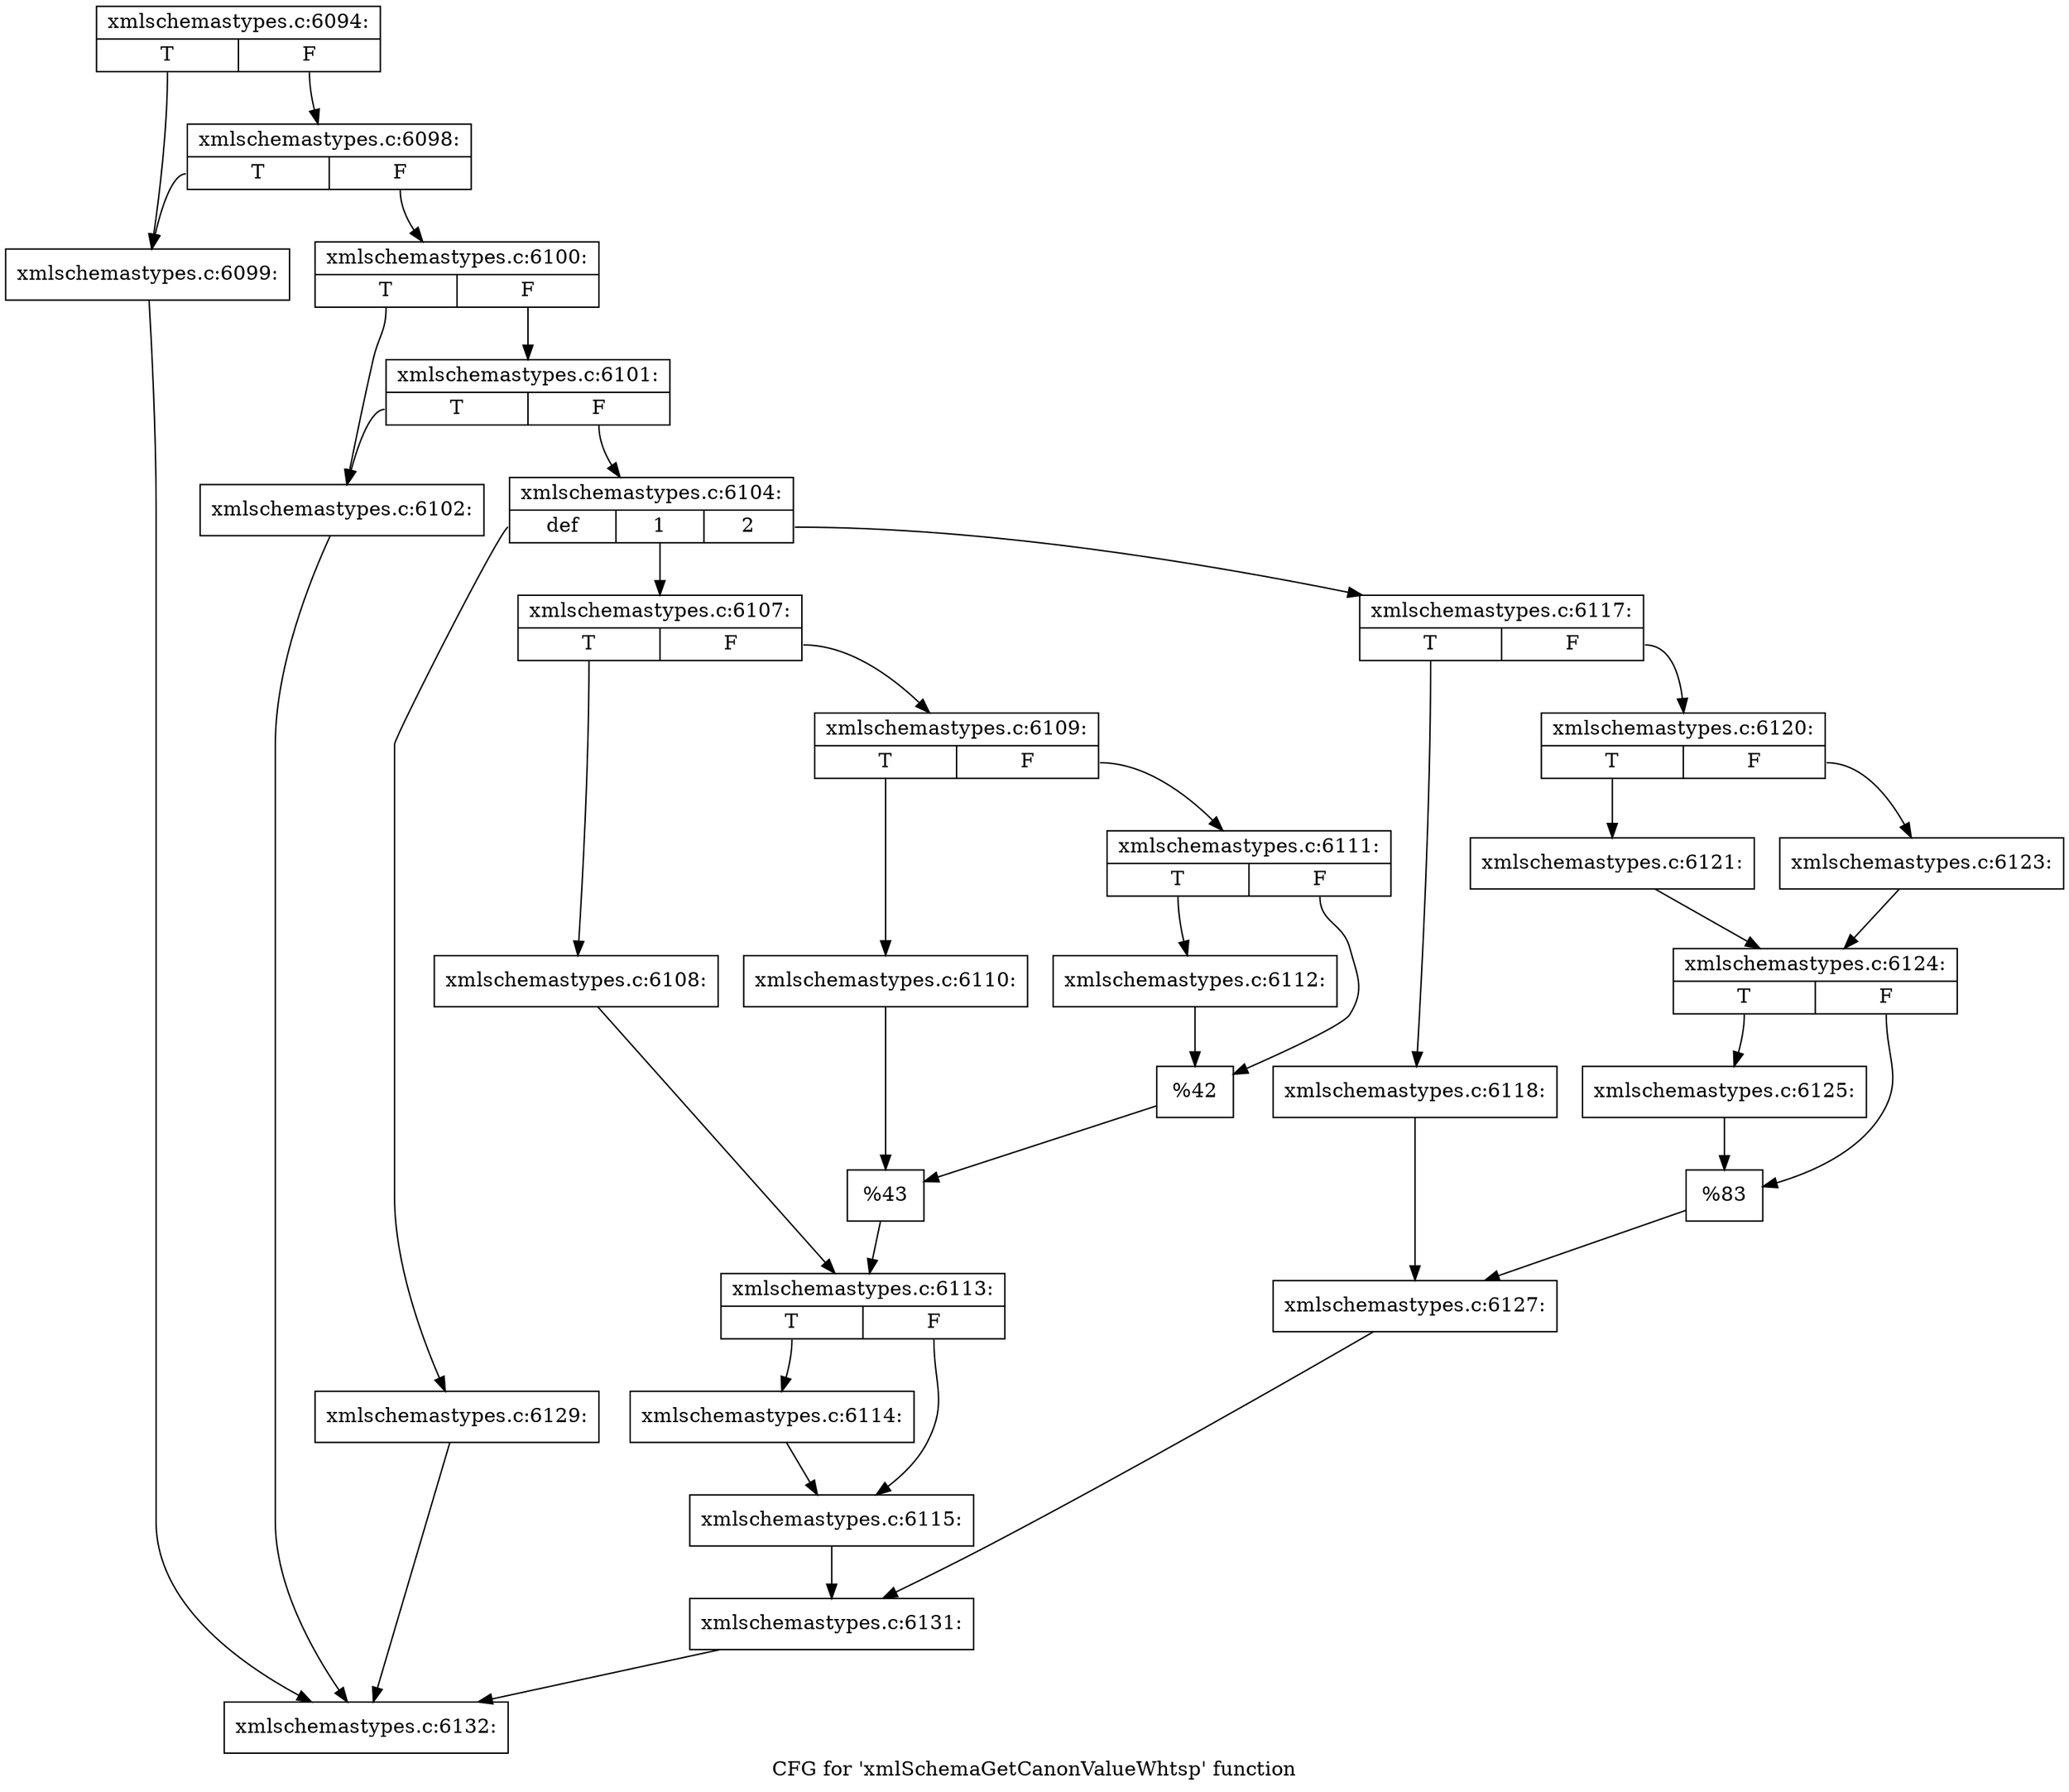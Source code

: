 digraph "CFG for 'xmlSchemaGetCanonValueWhtsp' function" {
	label="CFG for 'xmlSchemaGetCanonValueWhtsp' function";

	Node0x57ae170 [shape=record,label="{xmlschemastypes.c:6094:|{<s0>T|<s1>F}}"];
	Node0x57ae170:s0 -> Node0x57aedc0;
	Node0x57ae170:s1 -> Node0x57aee60;
	Node0x57aee60 [shape=record,label="{xmlschemastypes.c:6098:|{<s0>T|<s1>F}}"];
	Node0x57aee60:s0 -> Node0x57aedc0;
	Node0x57aee60:s1 -> Node0x57aee10;
	Node0x57aedc0 [shape=record,label="{xmlschemastypes.c:6099:}"];
	Node0x57aedc0 -> Node0x57ae3f0;
	Node0x57aee10 [shape=record,label="{xmlschemastypes.c:6100:|{<s0>T|<s1>F}}"];
	Node0x57aee10:s0 -> Node0x57af580;
	Node0x57aee10:s1 -> Node0x57af620;
	Node0x57af620 [shape=record,label="{xmlschemastypes.c:6101:|{<s0>T|<s1>F}}"];
	Node0x57af620:s0 -> Node0x57af580;
	Node0x57af620:s1 -> Node0x57af5d0;
	Node0x57af580 [shape=record,label="{xmlschemastypes.c:6102:}"];
	Node0x57af580 -> Node0x57ae3f0;
	Node0x57af5d0 [shape=record,label="{xmlschemastypes.c:6104:|{<s0>def|<s1>1|<s2>2}}"];
	Node0x57af5d0:s0 -> Node0x57b0080;
	Node0x57af5d0:s1 -> Node0x57b03c0;
	Node0x57af5d0:s2 -> Node0x57b2870;
	Node0x57b03c0 [shape=record,label="{xmlschemastypes.c:6107:|{<s0>T|<s1>F}}"];
	Node0x57b03c0:s0 -> Node0x57b04b0;
	Node0x57b03c0:s1 -> Node0x57b0550;
	Node0x57b04b0 [shape=record,label="{xmlschemastypes.c:6108:}"];
	Node0x57b04b0 -> Node0x57b0500;
	Node0x57b0550 [shape=record,label="{xmlschemastypes.c:6109:|{<s0>T|<s1>F}}"];
	Node0x57b0550:s0 -> Node0x57b0d20;
	Node0x57b0550:s1 -> Node0x57b0dc0;
	Node0x57b0d20 [shape=record,label="{xmlschemastypes.c:6110:}"];
	Node0x57b0d20 -> Node0x57b0d70;
	Node0x57b0dc0 [shape=record,label="{xmlschemastypes.c:6111:|{<s0>T|<s1>F}}"];
	Node0x57b0dc0:s0 -> Node0x57b1590;
	Node0x57b0dc0:s1 -> Node0x57b15e0;
	Node0x57b1590 [shape=record,label="{xmlschemastypes.c:6112:}"];
	Node0x57b1590 -> Node0x57b15e0;
	Node0x57b15e0 [shape=record,label="{%42}"];
	Node0x57b15e0 -> Node0x57b0d70;
	Node0x57b0d70 [shape=record,label="{%43}"];
	Node0x57b0d70 -> Node0x57b0500;
	Node0x57b0500 [shape=record,label="{xmlschemastypes.c:6113:|{<s0>T|<s1>F}}"];
	Node0x57b0500:s0 -> Node0x57b1f00;
	Node0x57b0500:s1 -> Node0x57b1f50;
	Node0x57b1f00 [shape=record,label="{xmlschemastypes.c:6114:}"];
	Node0x57b1f00 -> Node0x57b1f50;
	Node0x57b1f50 [shape=record,label="{xmlschemastypes.c:6115:}"];
	Node0x57b1f50 -> Node0x57afe70;
	Node0x57b2870 [shape=record,label="{xmlschemastypes.c:6117:|{<s0>T|<s1>F}}"];
	Node0x57b2870:s0 -> Node0x57b2920;
	Node0x57b2870:s1 -> Node0x57b29c0;
	Node0x57b2920 [shape=record,label="{xmlschemastypes.c:6118:}"];
	Node0x57b2920 -> Node0x57b2970;
	Node0x57b29c0 [shape=record,label="{xmlschemastypes.c:6120:|{<s0>T|<s1>F}}"];
	Node0x57b29c0:s0 -> Node0x57b3200;
	Node0x57b29c0:s1 -> Node0x57b32a0;
	Node0x57b3200 [shape=record,label="{xmlschemastypes.c:6121:}"];
	Node0x57b3200 -> Node0x57b3250;
	Node0x57b32a0 [shape=record,label="{xmlschemastypes.c:6123:}"];
	Node0x57b32a0 -> Node0x57b3250;
	Node0x57b3250 [shape=record,label="{xmlschemastypes.c:6124:|{<s0>T|<s1>F}}"];
	Node0x57b3250:s0 -> Node0x57b3f80;
	Node0x57b3250:s1 -> Node0x57b3fd0;
	Node0x57b3f80 [shape=record,label="{xmlschemastypes.c:6125:}"];
	Node0x57b3f80 -> Node0x57b3fd0;
	Node0x57b3fd0 [shape=record,label="{%83}"];
	Node0x57b3fd0 -> Node0x57b2970;
	Node0x57b2970 [shape=record,label="{xmlschemastypes.c:6127:}"];
	Node0x57b2970 -> Node0x57afe70;
	Node0x57b0080 [shape=record,label="{xmlschemastypes.c:6129:}"];
	Node0x57b0080 -> Node0x57ae3f0;
	Node0x57afe70 [shape=record,label="{xmlschemastypes.c:6131:}"];
	Node0x57afe70 -> Node0x57ae3f0;
	Node0x57ae3f0 [shape=record,label="{xmlschemastypes.c:6132:}"];
}
